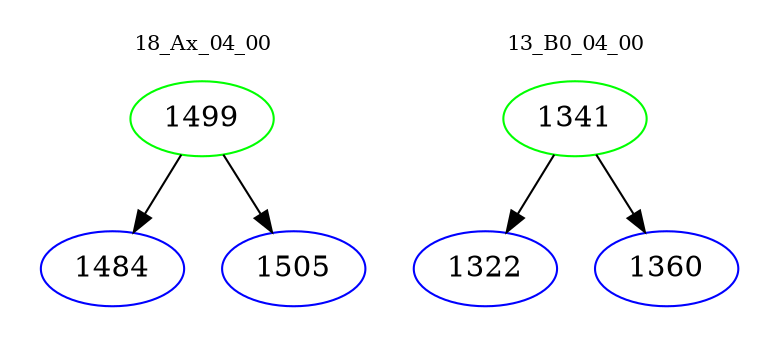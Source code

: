 digraph{
subgraph cluster_0 {
color = white
label = "18_Ax_04_00";
fontsize=10;
T0_1499 [label="1499", color="green"]
T0_1499 -> T0_1484 [color="black"]
T0_1484 [label="1484", color="blue"]
T0_1499 -> T0_1505 [color="black"]
T0_1505 [label="1505", color="blue"]
}
subgraph cluster_1 {
color = white
label = "13_B0_04_00";
fontsize=10;
T1_1341 [label="1341", color="green"]
T1_1341 -> T1_1322 [color="black"]
T1_1322 [label="1322", color="blue"]
T1_1341 -> T1_1360 [color="black"]
T1_1360 [label="1360", color="blue"]
}
}
